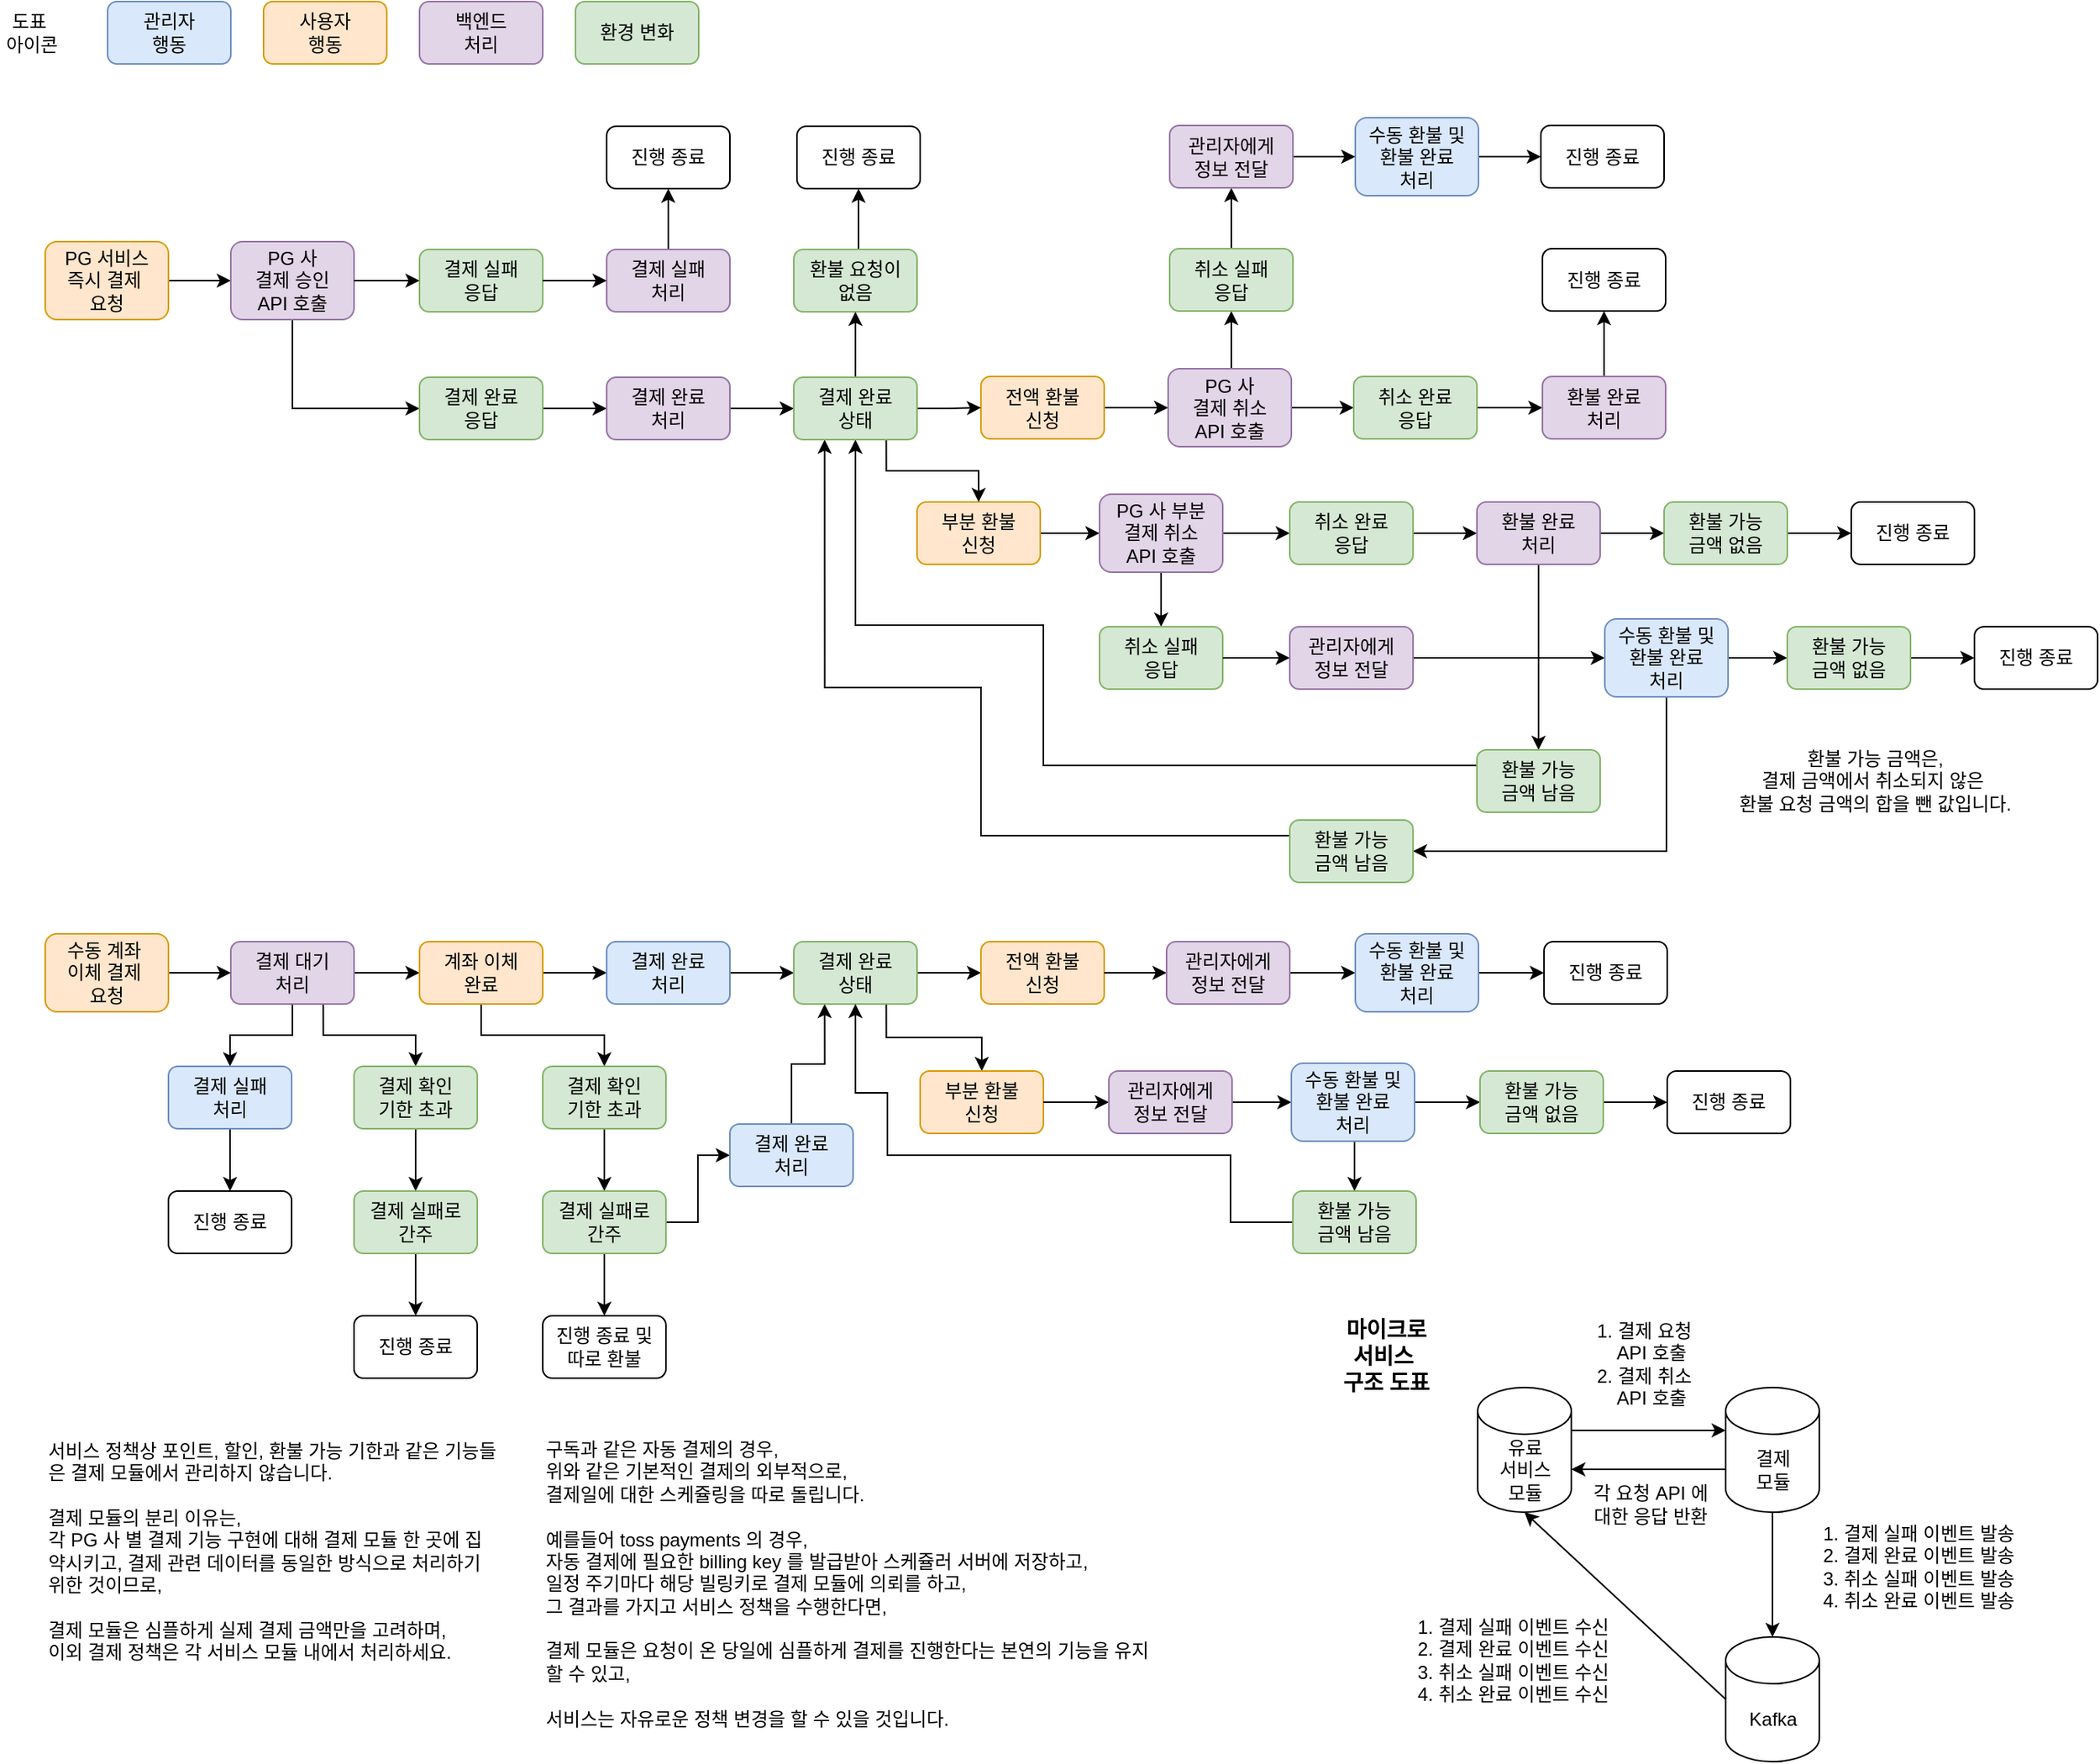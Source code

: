 <mxfile version="26.0.10">
  <diagram id="oqy4PZCd6PENjl3Pe7tr" name="페이지-1">
    <mxGraphModel dx="2261" dy="738" grid="1" gridSize="10" guides="1" tooltips="1" connect="1" arrows="1" fold="1" page="1" pageScale="1" pageWidth="827" pageHeight="1169" math="0" shadow="0">
      <root>
        <mxCell id="0" />
        <mxCell id="1" parent="0" />
        <mxCell id="JlWx71PcETxcQGxaRROG-6" value="도표&amp;nbsp;&lt;div&gt;아이콘&lt;/div&gt;" style="text;html=1;align=center;verticalAlign=middle;whiteSpace=wrap;rounded=0;fontStyle=0" parent="1" vertex="1">
          <mxGeometry x="-788.5" y="45" width="39" height="30" as="geometry" />
        </mxCell>
        <mxCell id="JlWx71PcETxcQGxaRROG-77" style="edgeStyle=orthogonalEdgeStyle;rounded=0;orthogonalLoop=1;jettySize=auto;html=1;exitX=1;exitY=0.5;exitDx=0;exitDy=0;entryX=0;entryY=0.5;entryDx=0;entryDy=0;" parent="1" source="JlWx71PcETxcQGxaRROG-9" target="JlWx71PcETxcQGxaRROG-17" edge="1">
          <mxGeometry relative="1" as="geometry" />
        </mxCell>
        <mxCell id="JlWx71PcETxcQGxaRROG-9" value="PG 서비스&lt;div&gt;즉시 결제&amp;nbsp;&lt;/div&gt;&lt;div&gt;요청&lt;/div&gt;" style="rounded=1;whiteSpace=wrap;html=1;fillColor=#ffe6cc;strokeColor=#d79b00;" parent="1" vertex="1">
          <mxGeometry x="-760" y="194" width="79" height="50" as="geometry" />
        </mxCell>
        <mxCell id="JlWx71PcETxcQGxaRROG-10" value="사용자&lt;div&gt;행동&lt;/div&gt;" style="rounded=1;whiteSpace=wrap;html=1;fillColor=#ffe6cc;strokeColor=#d79b00;" parent="1" vertex="1">
          <mxGeometry x="-620" y="40" width="79" height="40" as="geometry" />
        </mxCell>
        <mxCell id="JlWx71PcETxcQGxaRROG-11" value="환경 변화" style="rounded=1;whiteSpace=wrap;html=1;fillColor=#d5e8d4;strokeColor=#82b366;" parent="1" vertex="1">
          <mxGeometry x="-420" y="40" width="79" height="40" as="geometry" />
        </mxCell>
        <mxCell id="JlWx71PcETxcQGxaRROG-12" value="관리자&lt;div&gt;행동&lt;/div&gt;" style="rounded=1;whiteSpace=wrap;html=1;fillColor=#dae8fc;strokeColor=#6c8ebf;" parent="1" vertex="1">
          <mxGeometry x="-720" y="40" width="79" height="40" as="geometry" />
        </mxCell>
        <mxCell id="JlWx71PcETxcQGxaRROG-16" value="백엔드&lt;div&gt;처리&lt;/div&gt;" style="rounded=1;whiteSpace=wrap;html=1;fillColor=#e1d5e7;strokeColor=#9673a6;" parent="1" vertex="1">
          <mxGeometry x="-520" y="40" width="79" height="40" as="geometry" />
        </mxCell>
        <mxCell id="JlWx71PcETxcQGxaRROG-84" style="edgeStyle=orthogonalEdgeStyle;rounded=0;orthogonalLoop=1;jettySize=auto;html=1;exitX=0.5;exitY=1;exitDx=0;exitDy=0;entryX=0;entryY=0.5;entryDx=0;entryDy=0;" parent="1" source="JlWx71PcETxcQGxaRROG-17" target="JlWx71PcETxcQGxaRROG-23" edge="1">
          <mxGeometry relative="1" as="geometry" />
        </mxCell>
        <mxCell id="JlWx71PcETxcQGxaRROG-17" value="PG 사&lt;div&gt;결제 승인&lt;/div&gt;&lt;div&gt;API 호출&lt;/div&gt;" style="rounded=1;whiteSpace=wrap;html=1;fillColor=#e1d5e7;strokeColor=#9673a6;" parent="1" vertex="1">
          <mxGeometry x="-641" y="194" width="79" height="50" as="geometry" />
        </mxCell>
        <mxCell id="JlWx71PcETxcQGxaRROG-18" value="결제 실패&lt;div&gt;응답&lt;/div&gt;" style="rounded=1;whiteSpace=wrap;html=1;fillColor=#d5e8d4;strokeColor=#82b366;" parent="1" vertex="1">
          <mxGeometry x="-520" y="199" width="79" height="40" as="geometry" />
        </mxCell>
        <mxCell id="JlWx71PcETxcQGxaRROG-20" value="" style="endArrow=classic;html=1;rounded=0;exitX=1;exitY=0.5;exitDx=0;exitDy=0;entryX=0;entryY=0.5;entryDx=0;entryDy=0;" parent="1" source="JlWx71PcETxcQGxaRROG-17" target="JlWx71PcETxcQGxaRROG-18" edge="1">
          <mxGeometry width="50" height="50" relative="1" as="geometry">
            <mxPoint x="-290" y="350" as="sourcePoint" />
            <mxPoint x="-240" y="300" as="targetPoint" />
          </mxGeometry>
        </mxCell>
        <mxCell id="JlWx71PcETxcQGxaRROG-104" style="edgeStyle=orthogonalEdgeStyle;rounded=0;orthogonalLoop=1;jettySize=auto;html=1;exitX=0.5;exitY=0;exitDx=0;exitDy=0;entryX=0.5;entryY=1;entryDx=0;entryDy=0;" parent="1" source="JlWx71PcETxcQGxaRROG-21" target="JlWx71PcETxcQGxaRROG-82" edge="1">
          <mxGeometry relative="1" as="geometry" />
        </mxCell>
        <mxCell id="JlWx71PcETxcQGxaRROG-21" value="결제 실패&lt;div&gt;처리&lt;/div&gt;" style="rounded=1;whiteSpace=wrap;html=1;fillColor=#e1d5e7;strokeColor=#9673a6;" parent="1" vertex="1">
          <mxGeometry x="-400" y="199" width="79" height="40" as="geometry" />
        </mxCell>
        <mxCell id="JlWx71PcETxcQGxaRROG-22" value="" style="endArrow=classic;html=1;rounded=0;exitX=1;exitY=0.5;exitDx=0;exitDy=0;entryX=0;entryY=0.5;entryDx=0;entryDy=0;" parent="1" source="JlWx71PcETxcQGxaRROG-18" target="JlWx71PcETxcQGxaRROG-21" edge="1">
          <mxGeometry width="50" height="50" relative="1" as="geometry">
            <mxPoint x="-290" y="350" as="sourcePoint" />
            <mxPoint x="-290" y="350" as="targetPoint" />
          </mxGeometry>
        </mxCell>
        <mxCell id="JlWx71PcETxcQGxaRROG-31" style="edgeStyle=orthogonalEdgeStyle;rounded=0;orthogonalLoop=1;jettySize=auto;html=1;exitX=1;exitY=0.5;exitDx=0;exitDy=0;entryX=0;entryY=0.5;entryDx=0;entryDy=0;" parent="1" source="JlWx71PcETxcQGxaRROG-23" target="JlWx71PcETxcQGxaRROG-30" edge="1">
          <mxGeometry relative="1" as="geometry" />
        </mxCell>
        <mxCell id="JlWx71PcETxcQGxaRROG-23" value="결제 완료&lt;div&gt;응답&lt;/div&gt;" style="rounded=1;whiteSpace=wrap;html=1;fillColor=#d5e8d4;strokeColor=#82b366;" parent="1" vertex="1">
          <mxGeometry x="-520" y="281" width="79" height="40" as="geometry" />
        </mxCell>
        <mxCell id="CvlWErG64kKq0DU1_9UF-93" style="edgeStyle=orthogonalEdgeStyle;rounded=0;orthogonalLoop=1;jettySize=auto;html=1;exitX=1;exitY=0.5;exitDx=0;exitDy=0;entryX=0;entryY=0.5;entryDx=0;entryDy=0;" parent="1" source="JlWx71PcETxcQGxaRROG-30" target="CvlWErG64kKq0DU1_9UF-92" edge="1">
          <mxGeometry relative="1" as="geometry" />
        </mxCell>
        <mxCell id="JlWx71PcETxcQGxaRROG-30" value="결제 완료&lt;div&gt;처리&lt;/div&gt;" style="rounded=1;whiteSpace=wrap;html=1;fillColor=#e1d5e7;strokeColor=#9673a6;" parent="1" vertex="1">
          <mxGeometry x="-400" y="281" width="79" height="40" as="geometry" />
        </mxCell>
        <mxCell id="JlWx71PcETxcQGxaRROG-49" style="edgeStyle=orthogonalEdgeStyle;rounded=0;orthogonalLoop=1;jettySize=auto;html=1;exitX=1;exitY=0.5;exitDx=0;exitDy=0;entryX=0;entryY=0.5;entryDx=0;entryDy=0;" parent="1" source="JlWx71PcETxcQGxaRROG-34" target="JlWx71PcETxcQGxaRROG-37" edge="1">
          <mxGeometry relative="1" as="geometry" />
        </mxCell>
        <mxCell id="JlWx71PcETxcQGxaRROG-50" style="edgeStyle=orthogonalEdgeStyle;rounded=0;orthogonalLoop=1;jettySize=auto;html=1;exitX=0.5;exitY=1;exitDx=0;exitDy=0;entryX=0.5;entryY=0;entryDx=0;entryDy=0;" parent="1" source="JlWx71PcETxcQGxaRROG-34" target="JlWx71PcETxcQGxaRROG-39" edge="1">
          <mxGeometry relative="1" as="geometry" />
        </mxCell>
        <mxCell id="JlWx71PcETxcQGxaRROG-59" style="edgeStyle=orthogonalEdgeStyle;rounded=0;orthogonalLoop=1;jettySize=auto;html=1;exitX=0.75;exitY=1;exitDx=0;exitDy=0;entryX=0.5;entryY=0;entryDx=0;entryDy=0;" parent="1" source="JlWx71PcETxcQGxaRROG-34" target="JlWx71PcETxcQGxaRROG-58" edge="1">
          <mxGeometry relative="1" as="geometry" />
        </mxCell>
        <mxCell id="JlWx71PcETxcQGxaRROG-34" value="결제 대기&lt;div&gt;처리&lt;/div&gt;" style="rounded=1;whiteSpace=wrap;html=1;fillColor=#e1d5e7;strokeColor=#9673a6;" parent="1" vertex="1">
          <mxGeometry x="-641" y="643" width="79" height="40" as="geometry" />
        </mxCell>
        <mxCell id="JlWx71PcETxcQGxaRROG-53" style="edgeStyle=orthogonalEdgeStyle;rounded=0;orthogonalLoop=1;jettySize=auto;html=1;exitX=1;exitY=0.5;exitDx=0;exitDy=0;entryX=0;entryY=0.5;entryDx=0;entryDy=0;" parent="1" source="JlWx71PcETxcQGxaRROG-37" target="JlWx71PcETxcQGxaRROG-52" edge="1">
          <mxGeometry relative="1" as="geometry" />
        </mxCell>
        <mxCell id="JlWx71PcETxcQGxaRROG-92" style="edgeStyle=orthogonalEdgeStyle;rounded=0;orthogonalLoop=1;jettySize=auto;html=1;exitX=0.5;exitY=1;exitDx=0;exitDy=0;entryX=0.5;entryY=0;entryDx=0;entryDy=0;" parent="1" source="JlWx71PcETxcQGxaRROG-37" target="JlWx71PcETxcQGxaRROG-86" edge="1">
          <mxGeometry relative="1" as="geometry" />
        </mxCell>
        <mxCell id="JlWx71PcETxcQGxaRROG-37" value="계좌 이체&lt;div&gt;완료&lt;/div&gt;" style="rounded=1;whiteSpace=wrap;html=1;fillColor=#ffe6cc;strokeColor=#d79b00;" parent="1" vertex="1">
          <mxGeometry x="-520" y="643" width="79" height="40" as="geometry" />
        </mxCell>
        <mxCell id="JlWx71PcETxcQGxaRROG-51" style="edgeStyle=orthogonalEdgeStyle;rounded=0;orthogonalLoop=1;jettySize=auto;html=1;exitX=0.5;exitY=1;exitDx=0;exitDy=0;entryX=0.5;entryY=0;entryDx=0;entryDy=0;" parent="1" source="JlWx71PcETxcQGxaRROG-39" target="JlWx71PcETxcQGxaRROG-41" edge="1">
          <mxGeometry relative="1" as="geometry" />
        </mxCell>
        <mxCell id="JlWx71PcETxcQGxaRROG-39" value="결제 실패&lt;div&gt;처리&lt;/div&gt;" style="rounded=1;whiteSpace=wrap;html=1;fillColor=#dae8fc;strokeColor=#6c8ebf;" parent="1" vertex="1">
          <mxGeometry x="-681" y="723" width="79" height="40" as="geometry" />
        </mxCell>
        <mxCell id="JlWx71PcETxcQGxaRROG-41" value="진행 종료" style="rounded=1;whiteSpace=wrap;html=1;" parent="1" vertex="1">
          <mxGeometry x="-681" y="803" width="79" height="40" as="geometry" />
        </mxCell>
        <mxCell id="CvlWErG64kKq0DU1_9UF-45" style="edgeStyle=orthogonalEdgeStyle;rounded=0;orthogonalLoop=1;jettySize=auto;html=1;exitX=1;exitY=0.5;exitDx=0;exitDy=0;entryX=0;entryY=0.5;entryDx=0;entryDy=0;" parent="1" source="JlWx71PcETxcQGxaRROG-52" target="CvlWErG64kKq0DU1_9UF-43" edge="1">
          <mxGeometry relative="1" as="geometry" />
        </mxCell>
        <mxCell id="JlWx71PcETxcQGxaRROG-52" value="결제 완료&lt;div&gt;처리&lt;/div&gt;" style="rounded=1;whiteSpace=wrap;html=1;fillColor=#dae8fc;strokeColor=#6c8ebf;" parent="1" vertex="1">
          <mxGeometry x="-400" y="643" width="79" height="40" as="geometry" />
        </mxCell>
        <mxCell id="JlWx71PcETxcQGxaRROG-61" style="edgeStyle=orthogonalEdgeStyle;rounded=0;orthogonalLoop=1;jettySize=auto;html=1;exitX=0.5;exitY=1;exitDx=0;exitDy=0;entryX=0.5;entryY=0;entryDx=0;entryDy=0;" parent="1" source="JlWx71PcETxcQGxaRROG-58" target="JlWx71PcETxcQGxaRROG-60" edge="1">
          <mxGeometry relative="1" as="geometry" />
        </mxCell>
        <mxCell id="JlWx71PcETxcQGxaRROG-58" value="결제 확인&lt;div&gt;기한 초과&lt;/div&gt;" style="rounded=1;whiteSpace=wrap;html=1;fillColor=#d5e8d4;strokeColor=#82b366;" parent="1" vertex="1">
          <mxGeometry x="-562" y="723" width="79" height="40" as="geometry" />
        </mxCell>
        <mxCell id="JlWx71PcETxcQGxaRROG-63" style="edgeStyle=orthogonalEdgeStyle;rounded=0;orthogonalLoop=1;jettySize=auto;html=1;exitX=0.5;exitY=1;exitDx=0;exitDy=0;entryX=0.5;entryY=0;entryDx=0;entryDy=0;" parent="1" source="JlWx71PcETxcQGxaRROG-60" target="JlWx71PcETxcQGxaRROG-62" edge="1">
          <mxGeometry relative="1" as="geometry" />
        </mxCell>
        <mxCell id="JlWx71PcETxcQGxaRROG-60" value="결제 실패로&lt;div&gt;간주&lt;/div&gt;" style="rounded=1;whiteSpace=wrap;html=1;fillColor=#d5e8d4;strokeColor=#82b366;" parent="1" vertex="1">
          <mxGeometry x="-562" y="803" width="79" height="40" as="geometry" />
        </mxCell>
        <mxCell id="JlWx71PcETxcQGxaRROG-62" value="진행 종료" style="rounded=1;whiteSpace=wrap;html=1;" parent="1" vertex="1">
          <mxGeometry x="-562" y="883" width="79" height="40" as="geometry" />
        </mxCell>
        <mxCell id="JlWx71PcETxcQGxaRROG-81" style="edgeStyle=orthogonalEdgeStyle;rounded=0;orthogonalLoop=1;jettySize=auto;html=1;exitX=1;exitY=0.5;exitDx=0;exitDy=0;entryX=0;entryY=0.5;entryDx=0;entryDy=0;" parent="1" source="JlWx71PcETxcQGxaRROG-76" target="JlWx71PcETxcQGxaRROG-34" edge="1">
          <mxGeometry relative="1" as="geometry" />
        </mxCell>
        <mxCell id="JlWx71PcETxcQGxaRROG-76" value="&lt;div&gt;수동&amp;nbsp;&lt;span style=&quot;color: light-dark(rgb(0, 0, 0), rgb(255, 255, 255)); background-color: transparent;&quot;&gt;계좌&amp;nbsp;&lt;br&gt;&lt;/span&gt;&lt;span style=&quot;background-color: transparent; color: light-dark(rgb(0, 0, 0), rgb(255, 255, 255));&quot;&gt;이체&amp;nbsp;&lt;/span&gt;&lt;span style=&quot;background-color: transparent; color: light-dark(rgb(0, 0, 0), rgb(255, 255, 255));&quot;&gt;결제&lt;/span&gt;&amp;nbsp;&lt;/div&gt;&lt;div&gt;요청&lt;/div&gt;" style="rounded=1;whiteSpace=wrap;html=1;fillColor=#ffe6cc;strokeColor=#d79b00;" parent="1" vertex="1">
          <mxGeometry x="-760" y="638" width="79" height="50" as="geometry" />
        </mxCell>
        <mxCell id="JlWx71PcETxcQGxaRROG-82" value="진행 종료" style="rounded=1;whiteSpace=wrap;html=1;" parent="1" vertex="1">
          <mxGeometry x="-400" y="120" width="79" height="40" as="geometry" />
        </mxCell>
        <mxCell id="JlWx71PcETxcQGxaRROG-85" style="edgeStyle=orthogonalEdgeStyle;rounded=0;orthogonalLoop=1;jettySize=auto;html=1;exitX=0.5;exitY=1;exitDx=0;exitDy=0;entryX=0.5;entryY=0;entryDx=0;entryDy=0;" parent="1" source="JlWx71PcETxcQGxaRROG-86" target="JlWx71PcETxcQGxaRROG-89" edge="1">
          <mxGeometry relative="1" as="geometry" />
        </mxCell>
        <mxCell id="JlWx71PcETxcQGxaRROG-86" value="결제 확인&lt;div&gt;기한 초과&lt;/div&gt;" style="rounded=1;whiteSpace=wrap;html=1;fillColor=#d5e8d4;strokeColor=#82b366;" parent="1" vertex="1">
          <mxGeometry x="-441" y="723" width="79" height="40" as="geometry" />
        </mxCell>
        <mxCell id="JlWx71PcETxcQGxaRROG-87" style="edgeStyle=orthogonalEdgeStyle;rounded=0;orthogonalLoop=1;jettySize=auto;html=1;exitX=0.5;exitY=1;exitDx=0;exitDy=0;entryX=0.5;entryY=0;entryDx=0;entryDy=0;" parent="1" source="JlWx71PcETxcQGxaRROG-89" target="JlWx71PcETxcQGxaRROG-90" edge="1">
          <mxGeometry relative="1" as="geometry" />
        </mxCell>
        <mxCell id="JlWx71PcETxcQGxaRROG-88" style="edgeStyle=orthogonalEdgeStyle;rounded=0;orthogonalLoop=1;jettySize=auto;html=1;exitX=1;exitY=0.5;exitDx=0;exitDy=0;entryX=0;entryY=0.5;entryDx=0;entryDy=0;" parent="1" source="JlWx71PcETxcQGxaRROG-89" target="JlWx71PcETxcQGxaRROG-91" edge="1">
          <mxGeometry relative="1" as="geometry" />
        </mxCell>
        <mxCell id="JlWx71PcETxcQGxaRROG-89" value="결제 실패로&lt;div&gt;간주&lt;/div&gt;" style="rounded=1;whiteSpace=wrap;html=1;fillColor=#d5e8d4;strokeColor=#82b366;" parent="1" vertex="1">
          <mxGeometry x="-441" y="803" width="79" height="40" as="geometry" />
        </mxCell>
        <mxCell id="JlWx71PcETxcQGxaRROG-90" value="진행 종료 및&lt;div&gt;따로 환불&lt;/div&gt;" style="rounded=1;whiteSpace=wrap;html=1;" parent="1" vertex="1">
          <mxGeometry x="-441" y="883" width="79" height="40" as="geometry" />
        </mxCell>
        <mxCell id="CvlWErG64kKq0DU1_9UF-63" style="edgeStyle=orthogonalEdgeStyle;rounded=0;orthogonalLoop=1;jettySize=auto;html=1;exitX=0.5;exitY=0;exitDx=0;exitDy=0;entryX=0.25;entryY=1;entryDx=0;entryDy=0;" parent="1" source="JlWx71PcETxcQGxaRROG-91" target="CvlWErG64kKq0DU1_9UF-43" edge="1">
          <mxGeometry relative="1" as="geometry" />
        </mxCell>
        <mxCell id="JlWx71PcETxcQGxaRROG-91" value="결제 완료&lt;div&gt;처리&lt;/div&gt;" style="rounded=1;whiteSpace=wrap;html=1;fillColor=#dae8fc;strokeColor=#6c8ebf;" parent="1" vertex="1">
          <mxGeometry x="-321" y="760" width="79" height="40" as="geometry" />
        </mxCell>
        <mxCell id="JlWx71PcETxcQGxaRROG-108" style="edgeStyle=orthogonalEdgeStyle;rounded=0;orthogonalLoop=1;jettySize=auto;html=1;exitX=1;exitY=0.5;exitDx=0;exitDy=0;entryX=0;entryY=0.5;entryDx=0;entryDy=0;" parent="1" source="JlWx71PcETxcQGxaRROG-98" target="JlWx71PcETxcQGxaRROG-107" edge="1">
          <mxGeometry relative="1" as="geometry" />
        </mxCell>
        <mxCell id="JlWx71PcETxcQGxaRROG-98" value="전액 환불&lt;div&gt;신청&lt;/div&gt;" style="rounded=1;whiteSpace=wrap;html=1;fillColor=#ffe6cc;strokeColor=#d79b00;" parent="1" vertex="1">
          <mxGeometry x="-160" y="280.5" width="79" height="40" as="geometry" />
        </mxCell>
        <mxCell id="JlWx71PcETxcQGxaRROG-110" style="edgeStyle=orthogonalEdgeStyle;rounded=0;orthogonalLoop=1;jettySize=auto;html=1;exitX=0.5;exitY=0;exitDx=0;exitDy=0;entryX=0.5;entryY=1;entryDx=0;entryDy=0;" parent="1" source="JlWx71PcETxcQGxaRROG-107" target="JlWx71PcETxcQGxaRROG-109" edge="1">
          <mxGeometry relative="1" as="geometry" />
        </mxCell>
        <mxCell id="JlWx71PcETxcQGxaRROG-112" style="edgeStyle=orthogonalEdgeStyle;rounded=0;orthogonalLoop=1;jettySize=auto;html=1;exitX=1;exitY=0.5;exitDx=0;exitDy=0;entryX=0;entryY=0.5;entryDx=0;entryDy=0;" parent="1" source="JlWx71PcETxcQGxaRROG-107" target="JlWx71PcETxcQGxaRROG-111" edge="1">
          <mxGeometry relative="1" as="geometry" />
        </mxCell>
        <mxCell id="JlWx71PcETxcQGxaRROG-107" value="PG 사&lt;div&gt;결제 취소&lt;/div&gt;&lt;div&gt;API 호출&lt;/div&gt;" style="rounded=1;whiteSpace=wrap;html=1;fillColor=#e1d5e7;strokeColor=#9673a6;" parent="1" vertex="1">
          <mxGeometry x="-40" y="275.5" width="79" height="50" as="geometry" />
        </mxCell>
        <mxCell id="CvlWErG64kKq0DU1_9UF-78" style="edgeStyle=orthogonalEdgeStyle;rounded=0;orthogonalLoop=1;jettySize=auto;html=1;exitX=0.5;exitY=0;exitDx=0;exitDy=0;entryX=0.5;entryY=1;entryDx=0;entryDy=0;" parent="1" source="JlWx71PcETxcQGxaRROG-109" target="CvlWErG64kKq0DU1_9UF-77" edge="1">
          <mxGeometry relative="1" as="geometry" />
        </mxCell>
        <mxCell id="JlWx71PcETxcQGxaRROG-109" value="취소 실패&lt;div&gt;응답&lt;/div&gt;" style="rounded=1;whiteSpace=wrap;html=1;fillColor=#d5e8d4;strokeColor=#82b366;" parent="1" vertex="1">
          <mxGeometry x="-39" y="198.5" width="79" height="40" as="geometry" />
        </mxCell>
        <mxCell id="CvlWErG64kKq0DU1_9UF-4" style="edgeStyle=orthogonalEdgeStyle;rounded=0;orthogonalLoop=1;jettySize=auto;html=1;exitX=1;exitY=0.5;exitDx=0;exitDy=0;" parent="1" source="JlWx71PcETxcQGxaRROG-111" target="CvlWErG64kKq0DU1_9UF-3" edge="1">
          <mxGeometry relative="1" as="geometry" />
        </mxCell>
        <mxCell id="JlWx71PcETxcQGxaRROG-111" value="취소 완료&lt;div&gt;응답&lt;/div&gt;" style="rounded=1;whiteSpace=wrap;html=1;fillColor=#d5e8d4;strokeColor=#82b366;" parent="1" vertex="1">
          <mxGeometry x="79" y="280.5" width="79" height="40" as="geometry" />
        </mxCell>
        <mxCell id="CvlWErG64kKq0DU1_9UF-5" style="edgeStyle=orthogonalEdgeStyle;rounded=0;orthogonalLoop=1;jettySize=auto;html=1;exitX=1;exitY=0.5;exitDx=0;exitDy=0;entryX=0;entryY=0.5;entryDx=0;entryDy=0;" parent="1" source="JlWx71PcETxcQGxaRROG-113" target="CvlWErG64kKq0DU1_9UF-1" edge="1">
          <mxGeometry relative="1" as="geometry" />
        </mxCell>
        <mxCell id="JlWx71PcETxcQGxaRROG-113" value="수동 환불 및&lt;div&gt;환불 완료&lt;br&gt;&lt;div&gt;처리&lt;/div&gt;&lt;/div&gt;" style="rounded=1;whiteSpace=wrap;html=1;fillColor=#dae8fc;strokeColor=#6c8ebf;" parent="1" vertex="1">
          <mxGeometry x="80" y="114.5" width="79" height="50" as="geometry" />
        </mxCell>
        <mxCell id="CvlWErG64kKq0DU1_9UF-1" value="진행 종료" style="rounded=1;whiteSpace=wrap;html=1;" parent="1" vertex="1">
          <mxGeometry x="199" y="119.5" width="79" height="40" as="geometry" />
        </mxCell>
        <mxCell id="CvlWErG64kKq0DU1_9UF-7" style="edgeStyle=orthogonalEdgeStyle;rounded=0;orthogonalLoop=1;jettySize=auto;html=1;exitX=0.5;exitY=0;exitDx=0;exitDy=0;entryX=0.5;entryY=1;entryDx=0;entryDy=0;" parent="1" source="CvlWErG64kKq0DU1_9UF-3" target="CvlWErG64kKq0DU1_9UF-6" edge="1">
          <mxGeometry relative="1" as="geometry" />
        </mxCell>
        <mxCell id="CvlWErG64kKq0DU1_9UF-3" value="환불 완료&lt;div&gt;처리&lt;/div&gt;" style="rounded=1;whiteSpace=wrap;html=1;fillColor=#e1d5e7;strokeColor=#9673a6;" parent="1" vertex="1">
          <mxGeometry x="200" y="280.5" width="79" height="40" as="geometry" />
        </mxCell>
        <mxCell id="CvlWErG64kKq0DU1_9UF-6" value="진행 종료" style="rounded=1;whiteSpace=wrap;html=1;" parent="1" vertex="1">
          <mxGeometry x="200" y="198.5" width="79" height="40" as="geometry" />
        </mxCell>
        <mxCell id="CvlWErG64kKq0DU1_9UF-11" style="edgeStyle=orthogonalEdgeStyle;rounded=0;orthogonalLoop=1;jettySize=auto;html=1;exitX=1;exitY=0.5;exitDx=0;exitDy=0;entryX=0;entryY=0.5;entryDx=0;entryDy=0;" parent="1" source="CvlWErG64kKq0DU1_9UF-8" target="CvlWErG64kKq0DU1_9UF-10" edge="1">
          <mxGeometry relative="1" as="geometry" />
        </mxCell>
        <mxCell id="CvlWErG64kKq0DU1_9UF-8" value="부분 환불&lt;div&gt;신청&lt;/div&gt;" style="rounded=1;whiteSpace=wrap;html=1;fillColor=#ffe6cc;strokeColor=#d79b00;" parent="1" vertex="1">
          <mxGeometry x="-201" y="361" width="79" height="40" as="geometry" />
        </mxCell>
        <mxCell id="CvlWErG64kKq0DU1_9UF-13" style="edgeStyle=orthogonalEdgeStyle;rounded=0;orthogonalLoop=1;jettySize=auto;html=1;exitX=1;exitY=0.5;exitDx=0;exitDy=0;entryX=0;entryY=0.5;entryDx=0;entryDy=0;" parent="1" source="CvlWErG64kKq0DU1_9UF-10" target="CvlWErG64kKq0DU1_9UF-12" edge="1">
          <mxGeometry relative="1" as="geometry" />
        </mxCell>
        <mxCell id="CvlWErG64kKq0DU1_9UF-24" style="edgeStyle=orthogonalEdgeStyle;rounded=0;orthogonalLoop=1;jettySize=auto;html=1;exitX=0.5;exitY=1;exitDx=0;exitDy=0;entryX=0.5;entryY=0;entryDx=0;entryDy=0;" parent="1" source="CvlWErG64kKq0DU1_9UF-10" target="CvlWErG64kKq0DU1_9UF-23" edge="1">
          <mxGeometry relative="1" as="geometry" />
        </mxCell>
        <mxCell id="CvlWErG64kKq0DU1_9UF-10" value="PG 사 부분&lt;div&gt;결제 취소&lt;/div&gt;&lt;div&gt;API 호출&lt;/div&gt;" style="rounded=1;whiteSpace=wrap;html=1;fillColor=#e1d5e7;strokeColor=#9673a6;" parent="1" vertex="1">
          <mxGeometry x="-84" y="356" width="79" height="50" as="geometry" />
        </mxCell>
        <mxCell id="CvlWErG64kKq0DU1_9UF-15" style="edgeStyle=orthogonalEdgeStyle;rounded=0;orthogonalLoop=1;jettySize=auto;html=1;exitX=1;exitY=0.5;exitDx=0;exitDy=0;entryX=0;entryY=0.5;entryDx=0;entryDy=0;" parent="1" source="CvlWErG64kKq0DU1_9UF-12" target="CvlWErG64kKq0DU1_9UF-14" edge="1">
          <mxGeometry relative="1" as="geometry" />
        </mxCell>
        <mxCell id="CvlWErG64kKq0DU1_9UF-12" value="취소 완료&lt;div&gt;응답&lt;/div&gt;" style="rounded=1;whiteSpace=wrap;html=1;fillColor=#d5e8d4;strokeColor=#82b366;" parent="1" vertex="1">
          <mxGeometry x="38" y="361" width="79" height="40" as="geometry" />
        </mxCell>
        <mxCell id="CvlWErG64kKq0DU1_9UF-17" style="edgeStyle=orthogonalEdgeStyle;rounded=0;orthogonalLoop=1;jettySize=auto;html=1;exitX=0.5;exitY=1;exitDx=0;exitDy=0;entryX=0.5;entryY=0;entryDx=0;entryDy=0;" parent="1" source="CvlWErG64kKq0DU1_9UF-14" target="CvlWErG64kKq0DU1_9UF-16" edge="1">
          <mxGeometry relative="1" as="geometry" />
        </mxCell>
        <mxCell id="CvlWErG64kKq0DU1_9UF-21" style="edgeStyle=orthogonalEdgeStyle;rounded=0;orthogonalLoop=1;jettySize=auto;html=1;exitX=1;exitY=0.5;exitDx=0;exitDy=0;entryX=0;entryY=0.5;entryDx=0;entryDy=0;" parent="1" source="CvlWErG64kKq0DU1_9UF-14" target="CvlWErG64kKq0DU1_9UF-19" edge="1">
          <mxGeometry relative="1" as="geometry" />
        </mxCell>
        <mxCell id="CvlWErG64kKq0DU1_9UF-14" value="환불 완료&lt;div&gt;처리&lt;/div&gt;" style="rounded=1;whiteSpace=wrap;html=1;fillColor=#e1d5e7;strokeColor=#9673a6;" parent="1" vertex="1">
          <mxGeometry x="158" y="361" width="79" height="40" as="geometry" />
        </mxCell>
        <mxCell id="CvlWErG64kKq0DU1_9UF-96" style="edgeStyle=orthogonalEdgeStyle;rounded=0;orthogonalLoop=1;jettySize=auto;html=1;exitX=0;exitY=0.25;exitDx=0;exitDy=0;entryX=0.5;entryY=1;entryDx=0;entryDy=0;" parent="1" source="CvlWErG64kKq0DU1_9UF-16" target="CvlWErG64kKq0DU1_9UF-92" edge="1">
          <mxGeometry relative="1" as="geometry">
            <Array as="points">
              <mxPoint x="-120" y="530" />
              <mxPoint x="-120" y="440" />
              <mxPoint x="-240" y="440" />
            </Array>
          </mxGeometry>
        </mxCell>
        <mxCell id="CvlWErG64kKq0DU1_9UF-16" value="환불 가능&lt;div&gt;금액 남음&lt;/div&gt;" style="rounded=1;whiteSpace=wrap;html=1;fillColor=#d5e8d4;strokeColor=#82b366;" parent="1" vertex="1">
          <mxGeometry x="158" y="520" width="79" height="40" as="geometry" />
        </mxCell>
        <mxCell id="CvlWErG64kKq0DU1_9UF-22" style="edgeStyle=orthogonalEdgeStyle;rounded=0;orthogonalLoop=1;jettySize=auto;html=1;exitX=1;exitY=0.5;exitDx=0;exitDy=0;entryX=0;entryY=0.5;entryDx=0;entryDy=0;" parent="1" source="CvlWErG64kKq0DU1_9UF-19" target="CvlWErG64kKq0DU1_9UF-20" edge="1">
          <mxGeometry relative="1" as="geometry" />
        </mxCell>
        <mxCell id="CvlWErG64kKq0DU1_9UF-19" value="환불 가능&lt;div&gt;금액 없음&lt;/div&gt;" style="rounded=1;whiteSpace=wrap;html=1;fillColor=#d5e8d4;strokeColor=#82b366;" parent="1" vertex="1">
          <mxGeometry x="278" y="361" width="79" height="40" as="geometry" />
        </mxCell>
        <mxCell id="CvlWErG64kKq0DU1_9UF-20" value="진행 종료" style="rounded=1;whiteSpace=wrap;html=1;" parent="1" vertex="1">
          <mxGeometry x="398" y="361" width="79" height="40" as="geometry" />
        </mxCell>
        <mxCell id="CvlWErG64kKq0DU1_9UF-26" style="edgeStyle=orthogonalEdgeStyle;rounded=0;orthogonalLoop=1;jettySize=auto;html=1;exitX=1;exitY=0.5;exitDx=0;exitDy=0;entryX=0;entryY=0.5;entryDx=0;entryDy=0;" parent="1" source="CvlWErG64kKq0DU1_9UF-80" target="CvlWErG64kKq0DU1_9UF-25" edge="1">
          <mxGeometry relative="1" as="geometry" />
        </mxCell>
        <mxCell id="CvlWErG64kKq0DU1_9UF-23" value="취소 실패&lt;div&gt;응답&lt;/div&gt;" style="rounded=1;whiteSpace=wrap;html=1;fillColor=#d5e8d4;strokeColor=#82b366;" parent="1" vertex="1">
          <mxGeometry x="-84" y="441" width="79" height="40" as="geometry" />
        </mxCell>
        <mxCell id="CvlWErG64kKq0DU1_9UF-30" style="edgeStyle=orthogonalEdgeStyle;rounded=0;orthogonalLoop=1;jettySize=auto;html=1;exitX=1;exitY=0.5;exitDx=0;exitDy=0;entryX=0;entryY=0.5;entryDx=0;entryDy=0;" parent="1" source="CvlWErG64kKq0DU1_9UF-25" target="CvlWErG64kKq0DU1_9UF-29" edge="1">
          <mxGeometry relative="1" as="geometry" />
        </mxCell>
        <mxCell id="CvlWErG64kKq0DU1_9UF-83" style="edgeStyle=orthogonalEdgeStyle;rounded=0;orthogonalLoop=1;jettySize=auto;html=1;exitX=0.5;exitY=1;exitDx=0;exitDy=0;entryX=1;entryY=0.5;entryDx=0;entryDy=0;" parent="1" source="CvlWErG64kKq0DU1_9UF-25" target="CvlWErG64kKq0DU1_9UF-33" edge="1">
          <mxGeometry relative="1" as="geometry" />
        </mxCell>
        <mxCell id="CvlWErG64kKq0DU1_9UF-25" value="수동 환불 및&lt;div&gt;환불 완료&lt;br&gt;&lt;div&gt;처리&lt;/div&gt;&lt;/div&gt;" style="rounded=1;whiteSpace=wrap;html=1;fillColor=#dae8fc;strokeColor=#6c8ebf;" parent="1" vertex="1">
          <mxGeometry x="240" y="436" width="79" height="50" as="geometry" />
        </mxCell>
        <mxCell id="CvlWErG64kKq0DU1_9UF-32" style="edgeStyle=orthogonalEdgeStyle;rounded=0;orthogonalLoop=1;jettySize=auto;html=1;exitX=1;exitY=0.5;exitDx=0;exitDy=0;entryX=0;entryY=0.5;entryDx=0;entryDy=0;" parent="1" source="CvlWErG64kKq0DU1_9UF-29" target="CvlWErG64kKq0DU1_9UF-31" edge="1">
          <mxGeometry relative="1" as="geometry" />
        </mxCell>
        <mxCell id="CvlWErG64kKq0DU1_9UF-29" value="환불 가능&lt;div&gt;금액 없음&lt;/div&gt;" style="rounded=1;whiteSpace=wrap;html=1;fillColor=#d5e8d4;strokeColor=#82b366;" parent="1" vertex="1">
          <mxGeometry x="357" y="441" width="79" height="40" as="geometry" />
        </mxCell>
        <mxCell id="CvlWErG64kKq0DU1_9UF-31" value="진행 종료" style="rounded=1;whiteSpace=wrap;html=1;" parent="1" vertex="1">
          <mxGeometry x="477" y="441" width="79" height="40" as="geometry" />
        </mxCell>
        <mxCell id="CvlWErG64kKq0DU1_9UF-97" style="edgeStyle=orthogonalEdgeStyle;rounded=0;orthogonalLoop=1;jettySize=auto;html=1;exitX=0;exitY=0.25;exitDx=0;exitDy=0;entryX=0.25;entryY=1;entryDx=0;entryDy=0;" parent="1" source="CvlWErG64kKq0DU1_9UF-33" target="CvlWErG64kKq0DU1_9UF-92" edge="1">
          <mxGeometry relative="1" as="geometry">
            <Array as="points">
              <mxPoint x="-160" y="575" />
              <mxPoint x="-160" y="480" />
              <mxPoint x="-260" y="480" />
            </Array>
          </mxGeometry>
        </mxCell>
        <mxCell id="CvlWErG64kKq0DU1_9UF-33" value="환불 가능&lt;div&gt;금액 남음&lt;/div&gt;" style="rounded=1;whiteSpace=wrap;html=1;fillColor=#d5e8d4;strokeColor=#82b366;" parent="1" vertex="1">
          <mxGeometry x="38" y="565" width="79" height="40" as="geometry" />
        </mxCell>
        <mxCell id="CvlWErG64kKq0DU1_9UF-47" style="edgeStyle=orthogonalEdgeStyle;rounded=0;orthogonalLoop=1;jettySize=auto;html=1;exitX=1;exitY=0.5;exitDx=0;exitDy=0;entryX=0;entryY=0.5;entryDx=0;entryDy=0;" parent="1" source="CvlWErG64kKq0DU1_9UF-43" target="CvlWErG64kKq0DU1_9UF-46" edge="1">
          <mxGeometry relative="1" as="geometry" />
        </mxCell>
        <mxCell id="CvlWErG64kKq0DU1_9UF-49" style="edgeStyle=orthogonalEdgeStyle;rounded=0;orthogonalLoop=1;jettySize=auto;html=1;exitX=0.75;exitY=1;exitDx=0;exitDy=0;entryX=0.5;entryY=0;entryDx=0;entryDy=0;" parent="1" source="CvlWErG64kKq0DU1_9UF-43" target="CvlWErG64kKq0DU1_9UF-48" edge="1">
          <mxGeometry relative="1" as="geometry" />
        </mxCell>
        <mxCell id="CvlWErG64kKq0DU1_9UF-43" value="결제 완료&lt;div&gt;상태&lt;/div&gt;" style="rounded=1;whiteSpace=wrap;html=1;fillColor=#d5e8d4;strokeColor=#82b366;" parent="1" vertex="1">
          <mxGeometry x="-280" y="643" width="79" height="40" as="geometry" />
        </mxCell>
        <mxCell id="CvlWErG64kKq0DU1_9UF-51" style="edgeStyle=orthogonalEdgeStyle;rounded=0;orthogonalLoop=1;jettySize=auto;html=1;exitX=1;exitY=0.5;exitDx=0;exitDy=0;entryX=0;entryY=0.5;entryDx=0;entryDy=0;" parent="1" source="CvlWErG64kKq0DU1_9UF-86" target="CvlWErG64kKq0DU1_9UF-50" edge="1">
          <mxGeometry relative="1" as="geometry" />
        </mxCell>
        <mxCell id="CvlWErG64kKq0DU1_9UF-46" value="전액 환불&lt;div&gt;신청&lt;/div&gt;" style="rounded=1;whiteSpace=wrap;html=1;fillColor=#ffe6cc;strokeColor=#d79b00;" parent="1" vertex="1">
          <mxGeometry x="-160" y="643" width="79" height="40" as="geometry" />
        </mxCell>
        <mxCell id="CvlWErG64kKq0DU1_9UF-55" style="edgeStyle=orthogonalEdgeStyle;rounded=0;orthogonalLoop=1;jettySize=auto;html=1;exitX=1;exitY=0.5;exitDx=0;exitDy=0;entryX=0;entryY=0.5;entryDx=0;entryDy=0;" parent="1" source="CvlWErG64kKq0DU1_9UF-88" target="CvlWErG64kKq0DU1_9UF-54" edge="1">
          <mxGeometry relative="1" as="geometry" />
        </mxCell>
        <mxCell id="CvlWErG64kKq0DU1_9UF-48" value="부분 환불&lt;div&gt;신청&lt;/div&gt;" style="rounded=1;whiteSpace=wrap;html=1;fillColor=#ffe6cc;strokeColor=#d79b00;" parent="1" vertex="1">
          <mxGeometry x="-199" y="726" width="79" height="40" as="geometry" />
        </mxCell>
        <mxCell id="CvlWErG64kKq0DU1_9UF-53" style="edgeStyle=orthogonalEdgeStyle;rounded=0;orthogonalLoop=1;jettySize=auto;html=1;exitX=1;exitY=0.5;exitDx=0;exitDy=0;entryX=0;entryY=0.5;entryDx=0;entryDy=0;" parent="1" source="CvlWErG64kKq0DU1_9UF-50" target="CvlWErG64kKq0DU1_9UF-52" edge="1">
          <mxGeometry relative="1" as="geometry" />
        </mxCell>
        <mxCell id="CvlWErG64kKq0DU1_9UF-50" value="수동 환불 및&lt;div&gt;환불 완료&lt;br&gt;&lt;div&gt;처리&lt;/div&gt;&lt;/div&gt;" style="rounded=1;whiteSpace=wrap;html=1;fillColor=#dae8fc;strokeColor=#6c8ebf;" parent="1" vertex="1">
          <mxGeometry x="80" y="638" width="79" height="50" as="geometry" />
        </mxCell>
        <mxCell id="CvlWErG64kKq0DU1_9UF-52" value="진행 종료" style="rounded=1;whiteSpace=wrap;html=1;" parent="1" vertex="1">
          <mxGeometry x="201" y="643" width="79" height="40" as="geometry" />
        </mxCell>
        <mxCell id="CvlWErG64kKq0DU1_9UF-57" style="edgeStyle=orthogonalEdgeStyle;rounded=0;orthogonalLoop=1;jettySize=auto;html=1;exitX=1;exitY=0.5;exitDx=0;exitDy=0;entryX=0;entryY=0.5;entryDx=0;entryDy=0;" parent="1" source="CvlWErG64kKq0DU1_9UF-54" target="CvlWErG64kKq0DU1_9UF-56" edge="1">
          <mxGeometry relative="1" as="geometry" />
        </mxCell>
        <mxCell id="CvlWErG64kKq0DU1_9UF-61" style="edgeStyle=orthogonalEdgeStyle;rounded=0;orthogonalLoop=1;jettySize=auto;html=1;exitX=0.5;exitY=1;exitDx=0;exitDy=0;entryX=0.5;entryY=0;entryDx=0;entryDy=0;" parent="1" source="CvlWErG64kKq0DU1_9UF-54" target="CvlWErG64kKq0DU1_9UF-60" edge="1">
          <mxGeometry relative="1" as="geometry" />
        </mxCell>
        <mxCell id="CvlWErG64kKq0DU1_9UF-54" value="수동 환불 및&lt;div&gt;환불 완료&lt;br&gt;&lt;div&gt;처리&lt;/div&gt;&lt;/div&gt;" style="rounded=1;whiteSpace=wrap;html=1;fillColor=#dae8fc;strokeColor=#6c8ebf;" parent="1" vertex="1">
          <mxGeometry x="39" y="721" width="79" height="50" as="geometry" />
        </mxCell>
        <mxCell id="CvlWErG64kKq0DU1_9UF-59" style="edgeStyle=orthogonalEdgeStyle;rounded=0;orthogonalLoop=1;jettySize=auto;html=1;exitX=1;exitY=0.5;exitDx=0;exitDy=0;entryX=0;entryY=0.5;entryDx=0;entryDy=0;" parent="1" source="CvlWErG64kKq0DU1_9UF-56" target="CvlWErG64kKq0DU1_9UF-58" edge="1">
          <mxGeometry relative="1" as="geometry" />
        </mxCell>
        <mxCell id="CvlWErG64kKq0DU1_9UF-56" value="환불 가능&lt;div&gt;금액 없음&lt;/div&gt;" style="rounded=1;whiteSpace=wrap;html=1;fillColor=#d5e8d4;strokeColor=#82b366;" parent="1" vertex="1">
          <mxGeometry x="160" y="726" width="79" height="40" as="geometry" />
        </mxCell>
        <mxCell id="CvlWErG64kKq0DU1_9UF-58" value="진행 종료" style="rounded=1;whiteSpace=wrap;html=1;" parent="1" vertex="1">
          <mxGeometry x="280" y="726" width="79" height="40" as="geometry" />
        </mxCell>
        <mxCell id="CvlWErG64kKq0DU1_9UF-100" style="edgeStyle=orthogonalEdgeStyle;rounded=0;orthogonalLoop=1;jettySize=auto;html=1;exitX=0;exitY=0.5;exitDx=0;exitDy=0;entryX=0.5;entryY=1;entryDx=0;entryDy=0;" parent="1" source="CvlWErG64kKq0DU1_9UF-60" target="CvlWErG64kKq0DU1_9UF-43" edge="1">
          <mxGeometry relative="1" as="geometry">
            <Array as="points">
              <mxPoint y="823" />
              <mxPoint y="780" />
              <mxPoint x="-220" y="780" />
              <mxPoint x="-220" y="740" />
              <mxPoint x="-240" y="740" />
            </Array>
          </mxGeometry>
        </mxCell>
        <mxCell id="CvlWErG64kKq0DU1_9UF-60" value="환불 가능&lt;div&gt;금액 남음&lt;/div&gt;" style="rounded=1;whiteSpace=wrap;html=1;fillColor=#d5e8d4;strokeColor=#82b366;" parent="1" vertex="1">
          <mxGeometry x="40" y="803" width="79" height="40" as="geometry" />
        </mxCell>
        <mxCell id="CvlWErG64kKq0DU1_9UF-76" style="edgeStyle=orthogonalEdgeStyle;rounded=0;orthogonalLoop=1;jettySize=auto;html=1;exitX=0.5;exitY=0;exitDx=0;exitDy=0;entryX=0.5;entryY=1;entryDx=0;entryDy=0;" parent="1" source="CvlWErG64kKq0DU1_9UF-73" target="CvlWErG64kKq0DU1_9UF-75" edge="1">
          <mxGeometry relative="1" as="geometry" />
        </mxCell>
        <mxCell id="CvlWErG64kKq0DU1_9UF-73" value="환불 요청이&lt;div&gt;없음&lt;/div&gt;" style="rounded=1;whiteSpace=wrap;html=1;fillColor=#d5e8d4;strokeColor=#82b366;" parent="1" vertex="1">
          <mxGeometry x="-280" y="199" width="79" height="40" as="geometry" />
        </mxCell>
        <mxCell id="CvlWErG64kKq0DU1_9UF-75" value="진행 종료" style="rounded=1;whiteSpace=wrap;html=1;" parent="1" vertex="1">
          <mxGeometry x="-278" y="120" width="79" height="40" as="geometry" />
        </mxCell>
        <mxCell id="CvlWErG64kKq0DU1_9UF-79" style="edgeStyle=orthogonalEdgeStyle;rounded=0;orthogonalLoop=1;jettySize=auto;html=1;exitX=1;exitY=0.5;exitDx=0;exitDy=0;entryX=0;entryY=0.5;entryDx=0;entryDy=0;" parent="1" source="CvlWErG64kKq0DU1_9UF-77" target="JlWx71PcETxcQGxaRROG-113" edge="1">
          <mxGeometry relative="1" as="geometry" />
        </mxCell>
        <mxCell id="CvlWErG64kKq0DU1_9UF-77" value="관리자에게&lt;div&gt;정보 전달&lt;/div&gt;" style="rounded=1;whiteSpace=wrap;html=1;fillColor=#e1d5e7;strokeColor=#9673a6;" parent="1" vertex="1">
          <mxGeometry x="-39" y="119.5" width="79" height="40" as="geometry" />
        </mxCell>
        <mxCell id="CvlWErG64kKq0DU1_9UF-81" value="" style="edgeStyle=orthogonalEdgeStyle;rounded=0;orthogonalLoop=1;jettySize=auto;html=1;exitX=1;exitY=0.5;exitDx=0;exitDy=0;entryX=0;entryY=0.5;entryDx=0;entryDy=0;" parent="1" source="CvlWErG64kKq0DU1_9UF-23" target="CvlWErG64kKq0DU1_9UF-80" edge="1">
          <mxGeometry relative="1" as="geometry">
            <mxPoint x="-163" y="460" as="sourcePoint" />
            <mxPoint x="120" y="460" as="targetPoint" />
          </mxGeometry>
        </mxCell>
        <mxCell id="CvlWErG64kKq0DU1_9UF-80" value="관리자에게&lt;div&gt;정보 전달&lt;/div&gt;" style="rounded=1;whiteSpace=wrap;html=1;fillColor=#e1d5e7;strokeColor=#9673a6;" parent="1" vertex="1">
          <mxGeometry x="38" y="441" width="79" height="40" as="geometry" />
        </mxCell>
        <mxCell id="CvlWErG64kKq0DU1_9UF-85" value="환불 가능 금액은,&lt;div&gt;결제 금액에서 취소되지 않은&amp;nbsp;&lt;/div&gt;&lt;div&gt;환불 요청 금액의 합을 뺀 값입니다.&lt;/div&gt;" style="text;html=1;align=center;verticalAlign=middle;whiteSpace=wrap;rounded=0;" parent="1" vertex="1">
          <mxGeometry x="318" y="505" width="191" height="70" as="geometry" />
        </mxCell>
        <mxCell id="CvlWErG64kKq0DU1_9UF-87" value="" style="edgeStyle=orthogonalEdgeStyle;rounded=0;orthogonalLoop=1;jettySize=auto;html=1;exitX=1;exitY=0.5;exitDx=0;exitDy=0;entryX=0;entryY=0.5;entryDx=0;entryDy=0;" parent="1" source="CvlWErG64kKq0DU1_9UF-46" target="CvlWErG64kKq0DU1_9UF-86" edge="1">
          <mxGeometry relative="1" as="geometry">
            <mxPoint x="-81" y="700" as="sourcePoint" />
            <mxPoint x="80" y="700" as="targetPoint" />
          </mxGeometry>
        </mxCell>
        <mxCell id="CvlWErG64kKq0DU1_9UF-86" value="관리자에게&lt;div&gt;정보 전달&lt;/div&gt;" style="rounded=1;whiteSpace=wrap;html=1;fillColor=#e1d5e7;strokeColor=#9673a6;" parent="1" vertex="1">
          <mxGeometry x="-41" y="643" width="79" height="40" as="geometry" />
        </mxCell>
        <mxCell id="CvlWErG64kKq0DU1_9UF-89" value="" style="edgeStyle=orthogonalEdgeStyle;rounded=0;orthogonalLoop=1;jettySize=auto;html=1;exitX=1;exitY=0.5;exitDx=0;exitDy=0;entryX=0;entryY=0.5;entryDx=0;entryDy=0;" parent="1" source="CvlWErG64kKq0DU1_9UF-48" target="CvlWErG64kKq0DU1_9UF-88" edge="1">
          <mxGeometry relative="1" as="geometry">
            <mxPoint x="-120" y="783" as="sourcePoint" />
            <mxPoint x="39" y="783" as="targetPoint" />
          </mxGeometry>
        </mxCell>
        <mxCell id="CvlWErG64kKq0DU1_9UF-88" value="관리자에게&lt;div&gt;정보 전달&lt;/div&gt;" style="rounded=1;whiteSpace=wrap;html=1;fillColor=#e1d5e7;strokeColor=#9673a6;" parent="1" vertex="1">
          <mxGeometry x="-78" y="726" width="79" height="40" as="geometry" />
        </mxCell>
        <mxCell id="CvlWErG64kKq0DU1_9UF-94" style="edgeStyle=orthogonalEdgeStyle;rounded=0;orthogonalLoop=1;jettySize=auto;html=1;exitX=1;exitY=0.5;exitDx=0;exitDy=0;entryX=0;entryY=0.5;entryDx=0;entryDy=0;" parent="1" source="CvlWErG64kKq0DU1_9UF-92" target="JlWx71PcETxcQGxaRROG-98" edge="1">
          <mxGeometry relative="1" as="geometry" />
        </mxCell>
        <mxCell id="CvlWErG64kKq0DU1_9UF-95" style="edgeStyle=orthogonalEdgeStyle;rounded=0;orthogonalLoop=1;jettySize=auto;html=1;exitX=0.75;exitY=1;exitDx=0;exitDy=0;entryX=0.5;entryY=0;entryDx=0;entryDy=0;" parent="1" source="CvlWErG64kKq0DU1_9UF-92" target="CvlWErG64kKq0DU1_9UF-8" edge="1">
          <mxGeometry relative="1" as="geometry" />
        </mxCell>
        <mxCell id="CvlWErG64kKq0DU1_9UF-98" style="edgeStyle=orthogonalEdgeStyle;rounded=0;orthogonalLoop=1;jettySize=auto;html=1;exitX=0.5;exitY=0;exitDx=0;exitDy=0;entryX=0.5;entryY=1;entryDx=0;entryDy=0;" parent="1" source="CvlWErG64kKq0DU1_9UF-92" target="CvlWErG64kKq0DU1_9UF-73" edge="1">
          <mxGeometry relative="1" as="geometry" />
        </mxCell>
        <mxCell id="CvlWErG64kKq0DU1_9UF-92" value="결제 완료&lt;div&gt;상태&lt;/div&gt;" style="rounded=1;whiteSpace=wrap;html=1;fillColor=#d5e8d4;strokeColor=#82b366;" parent="1" vertex="1">
          <mxGeometry x="-280" y="281" width="79" height="40" as="geometry" />
        </mxCell>
        <mxCell id="CvlWErG64kKq0DU1_9UF-103" value="구독과 같은 자동 결제의 경우,&lt;div&gt;위와 같은 기본적인 결제의 외부적으로,&lt;/div&gt;&lt;div&gt;결제일에 대한 스케쥴링을 따로 돌립니다.&lt;/div&gt;&lt;div&gt;&lt;br&gt;&lt;/div&gt;&lt;div&gt;예를들어 toss payments 의 경우,&lt;/div&gt;&lt;div&gt;자동 결제에 필요한 billing key 를 발급받아 스케쥴러 서버에 저장하고,&lt;/div&gt;&lt;div&gt;일정 주기마다 해당 빌링키로 결제 모듈에 의뢰를 하고,&amp;nbsp;&lt;/div&gt;&lt;div&gt;그 결과를 가지고 서비스 정책을 수행한다면,&lt;/div&gt;&lt;div&gt;&lt;br&gt;&lt;/div&gt;&lt;div&gt;결제 모듈은 요청이 온 당일에 심플하게 결제를 진행한다는 본연의 기능을 유지할 수 있고,&lt;/div&gt;&lt;div&gt;&lt;br&gt;&lt;/div&gt;&lt;div&gt;서비스는 자유로운 정책 변경을 할 수 있을 것입니다.&lt;/div&gt;" style="text;html=1;align=left;verticalAlign=middle;whiteSpace=wrap;rounded=0;" parent="1" vertex="1">
          <mxGeometry x="-441" y="960" width="390" height="190" as="geometry" />
        </mxCell>
        <mxCell id="CvlWErG64kKq0DU1_9UF-105" value="서비스 정책상 포인트, 할인, 환불 가능 기한과 같은 기능들은 결제 모듈에서 관리하지 않습니다.&lt;div&gt;&lt;br&gt;&lt;div&gt;&lt;div&gt;결제 모듈의 분리 이유는,&lt;/div&gt;&lt;div&gt;각 PG 사 별 결제 기능 구현에 대해 결제 모듈 한 곳에 집약시키고, 결제 관련 데이터를 동일한 방식으로 처리하기 위한 것이므로,&lt;/div&gt;&lt;div&gt;&lt;br&gt;&lt;/div&gt;&lt;div&gt;결제 모듈은 심플하게 실제 결제 금액만을 고려하며,&lt;/div&gt;&lt;/div&gt;&lt;/div&gt;&lt;div&gt;이외 결제 정책은 각 서비스 모듈 내에서 처리하세요.&lt;/div&gt;" style="text;html=1;align=left;verticalAlign=middle;whiteSpace=wrap;rounded=0;" parent="1" vertex="1">
          <mxGeometry x="-760" y="960" width="290" height="147" as="geometry" />
        </mxCell>
        <mxCell id="CvlWErG64kKq0DU1_9UF-106" value="유료&lt;div&gt;서비스&lt;div&gt;모듈&lt;/div&gt;&lt;/div&gt;" style="shape=cylinder3;whiteSpace=wrap;html=1;boundedLbl=1;backgroundOutline=1;size=15;" parent="1" vertex="1">
          <mxGeometry x="158.5" y="929" width="60" height="80" as="geometry" />
        </mxCell>
        <mxCell id="CvlWErG64kKq0DU1_9UF-107" value="결제&lt;div&gt;모듈&lt;/div&gt;" style="shape=cylinder3;whiteSpace=wrap;html=1;boundedLbl=1;backgroundOutline=1;size=15;" parent="1" vertex="1">
          <mxGeometry x="317.5" y="929" width="60" height="80" as="geometry" />
        </mxCell>
        <mxCell id="CvlWErG64kKq0DU1_9UF-112" style="edgeStyle=orthogonalEdgeStyle;rounded=0;orthogonalLoop=1;jettySize=auto;html=1;exitX=1;exitY=0;exitDx=0;exitDy=27.5;exitPerimeter=0;entryX=0;entryY=0;entryDx=0;entryDy=27.5;entryPerimeter=0;" parent="1" source="CvlWErG64kKq0DU1_9UF-106" target="CvlWErG64kKq0DU1_9UF-107" edge="1">
          <mxGeometry relative="1" as="geometry" />
        </mxCell>
        <mxCell id="CvlWErG64kKq0DU1_9UF-113" style="edgeStyle=orthogonalEdgeStyle;rounded=0;orthogonalLoop=1;jettySize=auto;html=1;exitX=0;exitY=0;exitDx=0;exitDy=52.5;exitPerimeter=0;entryX=1;entryY=0;entryDx=0;entryDy=52.5;entryPerimeter=0;" parent="1" source="CvlWErG64kKq0DU1_9UF-107" target="CvlWErG64kKq0DU1_9UF-106" edge="1">
          <mxGeometry relative="1" as="geometry" />
        </mxCell>
        <mxCell id="CvlWErG64kKq0DU1_9UF-114" value="1. 결제 요청&amp;nbsp;&lt;div&gt;&amp;nbsp; &amp;nbsp; API 호출&lt;div&gt;2. 결제 취소&amp;nbsp;&lt;/div&gt;&lt;div&gt;&amp;nbsp; &amp;nbsp; API 호출&lt;/div&gt;&lt;/div&gt;" style="text;html=1;align=left;verticalAlign=middle;whiteSpace=wrap;rounded=0;" parent="1" vertex="1">
          <mxGeometry x="233" y="879" width="71.5" height="70" as="geometry" />
        </mxCell>
        <mxCell id="CvlWErG64kKq0DU1_9UF-115" value="각 요청 API 에 대한 응답 반환" style="text;html=1;align=center;verticalAlign=middle;whiteSpace=wrap;rounded=0;" parent="1" vertex="1">
          <mxGeometry x="228.5" y="989" width="80.5" height="30" as="geometry" />
        </mxCell>
        <mxCell id="CvlWErG64kKq0DU1_9UF-116" value="Kafka" style="shape=cylinder3;whiteSpace=wrap;html=1;boundedLbl=1;backgroundOutline=1;size=15;" parent="1" vertex="1">
          <mxGeometry x="317.5" y="1089" width="60" height="80" as="geometry" />
        </mxCell>
        <mxCell id="CvlWErG64kKq0DU1_9UF-119" style="edgeStyle=orthogonalEdgeStyle;rounded=0;orthogonalLoop=1;jettySize=auto;html=1;exitX=0.5;exitY=1;exitDx=0;exitDy=0;exitPerimeter=0;entryX=0.5;entryY=0;entryDx=0;entryDy=0;entryPerimeter=0;" parent="1" source="CvlWErG64kKq0DU1_9UF-107" target="CvlWErG64kKq0DU1_9UF-116" edge="1">
          <mxGeometry relative="1" as="geometry" />
        </mxCell>
        <mxCell id="CvlWErG64kKq0DU1_9UF-121" value="1. 결제 실패 이벤트 발송&lt;div&gt;2. 결제 완료 이벤트 발송&lt;/div&gt;&lt;div&gt;3. 취소 실패 이벤트 발송&lt;/div&gt;&lt;div&gt;4. 취소 완료 이벤트 발송&lt;/div&gt;" style="text;html=1;align=left;verticalAlign=middle;whiteSpace=wrap;rounded=0;" parent="1" vertex="1">
          <mxGeometry x="377.5" y="1009" width="141" height="70" as="geometry" />
        </mxCell>
        <mxCell id="CvlWErG64kKq0DU1_9UF-122" value="" style="endArrow=classic;html=1;rounded=0;exitX=0;exitY=0.5;exitDx=0;exitDy=0;exitPerimeter=0;entryX=0.5;entryY=1;entryDx=0;entryDy=0;entryPerimeter=0;" parent="1" source="CvlWErG64kKq0DU1_9UF-116" target="CvlWErG64kKq0DU1_9UF-106" edge="1">
          <mxGeometry width="50" height="50" relative="1" as="geometry">
            <mxPoint x="798.5" y="939" as="sourcePoint" />
            <mxPoint x="848.5" y="889" as="targetPoint" />
          </mxGeometry>
        </mxCell>
        <mxCell id="CvlWErG64kKq0DU1_9UF-123" value="1. 결제 실패 이벤트 수신&lt;div&gt;2. 결제 완료 이벤트 수신&lt;/div&gt;&lt;div&gt;3. 취소 실패 이벤트 수신&lt;/div&gt;&lt;div&gt;4. 취소 완료 이벤트 수신&lt;/div&gt;" style="text;html=1;align=left;verticalAlign=middle;whiteSpace=wrap;rounded=0;" parent="1" vertex="1">
          <mxGeometry x="118" y="1069" width="141" height="70" as="geometry" />
        </mxCell>
        <mxCell id="CvlWErG64kKq0DU1_9UF-124" value="마이크로&lt;div&gt;서비스&amp;nbsp;&lt;/div&gt;&lt;div&gt;구조 도표&lt;/div&gt;" style="text;html=1;align=center;verticalAlign=middle;whiteSpace=wrap;rounded=0;fontStyle=1;fontSize=14;" parent="1" vertex="1">
          <mxGeometry x="60" y="879" width="80" height="60" as="geometry" />
        </mxCell>
      </root>
    </mxGraphModel>
  </diagram>
</mxfile>

